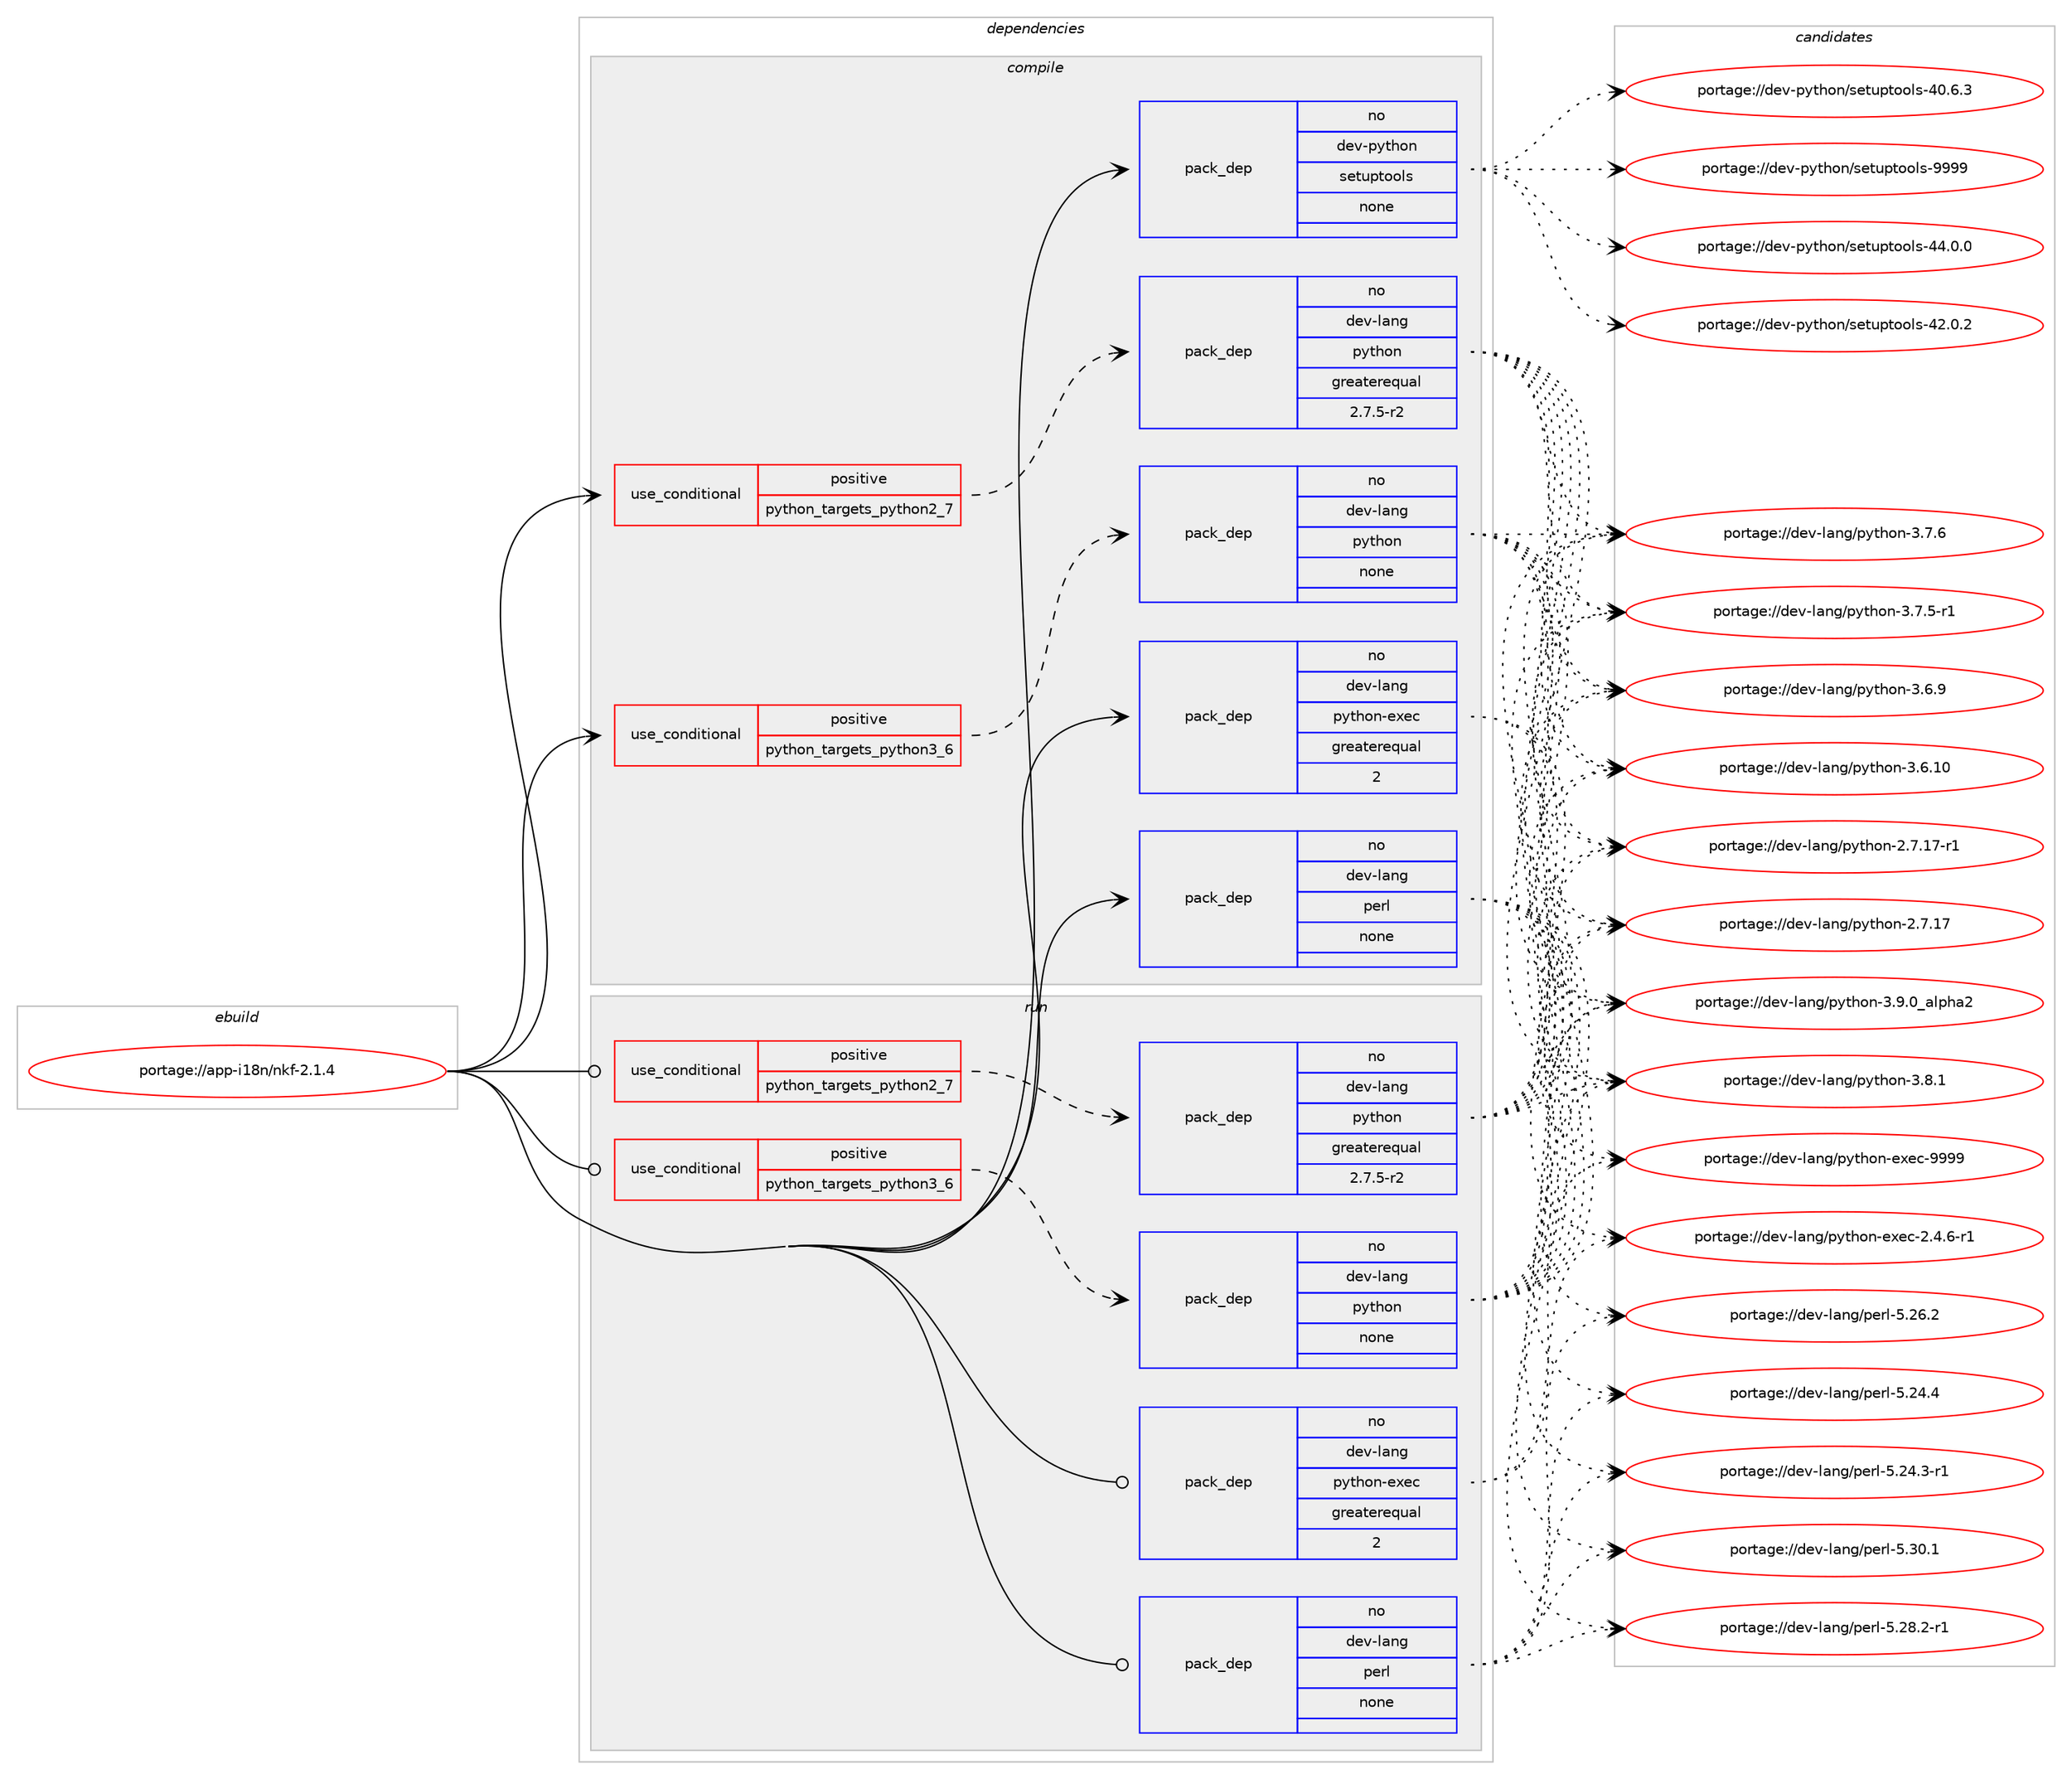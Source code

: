 digraph prolog {

# *************
# Graph options
# *************

newrank=true;
concentrate=true;
compound=true;
graph [rankdir=LR,fontname=Helvetica,fontsize=10,ranksep=1.5];#, ranksep=2.5, nodesep=0.2];
edge  [arrowhead=vee];
node  [fontname=Helvetica,fontsize=10];

# **********
# The ebuild
# **********

subgraph cluster_leftcol {
color=gray;
label=<<i>ebuild</i>>;
id [label="portage://app-i18n/nkf-2.1.4", color=red, width=4, href="../app-i18n/nkf-2.1.4.svg"];
}

# ****************
# The dependencies
# ****************

subgraph cluster_midcol {
color=gray;
label=<<i>dependencies</i>>;
subgraph cluster_compile {
fillcolor="#eeeeee";
style=filled;
label=<<i>compile</i>>;
subgraph cond144655 {
dependency617357 [label=<<TABLE BORDER="0" CELLBORDER="1" CELLSPACING="0" CELLPADDING="4"><TR><TD ROWSPAN="3" CELLPADDING="10">use_conditional</TD></TR><TR><TD>positive</TD></TR><TR><TD>python_targets_python2_7</TD></TR></TABLE>>, shape=none, color=red];
subgraph pack464419 {
dependency617358 [label=<<TABLE BORDER="0" CELLBORDER="1" CELLSPACING="0" CELLPADDING="4" WIDTH="220"><TR><TD ROWSPAN="6" CELLPADDING="30">pack_dep</TD></TR><TR><TD WIDTH="110">no</TD></TR><TR><TD>dev-lang</TD></TR><TR><TD>python</TD></TR><TR><TD>greaterequal</TD></TR><TR><TD>2.7.5-r2</TD></TR></TABLE>>, shape=none, color=blue];
}
dependency617357:e -> dependency617358:w [weight=20,style="dashed",arrowhead="vee"];
}
id:e -> dependency617357:w [weight=20,style="solid",arrowhead="vee"];
subgraph cond144656 {
dependency617359 [label=<<TABLE BORDER="0" CELLBORDER="1" CELLSPACING="0" CELLPADDING="4"><TR><TD ROWSPAN="3" CELLPADDING="10">use_conditional</TD></TR><TR><TD>positive</TD></TR><TR><TD>python_targets_python3_6</TD></TR></TABLE>>, shape=none, color=red];
subgraph pack464420 {
dependency617360 [label=<<TABLE BORDER="0" CELLBORDER="1" CELLSPACING="0" CELLPADDING="4" WIDTH="220"><TR><TD ROWSPAN="6" CELLPADDING="30">pack_dep</TD></TR><TR><TD WIDTH="110">no</TD></TR><TR><TD>dev-lang</TD></TR><TR><TD>python</TD></TR><TR><TD>none</TD></TR><TR><TD></TD></TR></TABLE>>, shape=none, color=blue];
}
dependency617359:e -> dependency617360:w [weight=20,style="dashed",arrowhead="vee"];
}
id:e -> dependency617359:w [weight=20,style="solid",arrowhead="vee"];
subgraph pack464421 {
dependency617361 [label=<<TABLE BORDER="0" CELLBORDER="1" CELLSPACING="0" CELLPADDING="4" WIDTH="220"><TR><TD ROWSPAN="6" CELLPADDING="30">pack_dep</TD></TR><TR><TD WIDTH="110">no</TD></TR><TR><TD>dev-lang</TD></TR><TR><TD>perl</TD></TR><TR><TD>none</TD></TR><TR><TD></TD></TR></TABLE>>, shape=none, color=blue];
}
id:e -> dependency617361:w [weight=20,style="solid",arrowhead="vee"];
subgraph pack464422 {
dependency617362 [label=<<TABLE BORDER="0" CELLBORDER="1" CELLSPACING="0" CELLPADDING="4" WIDTH="220"><TR><TD ROWSPAN="6" CELLPADDING="30">pack_dep</TD></TR><TR><TD WIDTH="110">no</TD></TR><TR><TD>dev-lang</TD></TR><TR><TD>python-exec</TD></TR><TR><TD>greaterequal</TD></TR><TR><TD>2</TD></TR></TABLE>>, shape=none, color=blue];
}
id:e -> dependency617362:w [weight=20,style="solid",arrowhead="vee"];
subgraph pack464423 {
dependency617363 [label=<<TABLE BORDER="0" CELLBORDER="1" CELLSPACING="0" CELLPADDING="4" WIDTH="220"><TR><TD ROWSPAN="6" CELLPADDING="30">pack_dep</TD></TR><TR><TD WIDTH="110">no</TD></TR><TR><TD>dev-python</TD></TR><TR><TD>setuptools</TD></TR><TR><TD>none</TD></TR><TR><TD></TD></TR></TABLE>>, shape=none, color=blue];
}
id:e -> dependency617363:w [weight=20,style="solid",arrowhead="vee"];
}
subgraph cluster_compileandrun {
fillcolor="#eeeeee";
style=filled;
label=<<i>compile and run</i>>;
}
subgraph cluster_run {
fillcolor="#eeeeee";
style=filled;
label=<<i>run</i>>;
subgraph cond144657 {
dependency617364 [label=<<TABLE BORDER="0" CELLBORDER="1" CELLSPACING="0" CELLPADDING="4"><TR><TD ROWSPAN="3" CELLPADDING="10">use_conditional</TD></TR><TR><TD>positive</TD></TR><TR><TD>python_targets_python2_7</TD></TR></TABLE>>, shape=none, color=red];
subgraph pack464424 {
dependency617365 [label=<<TABLE BORDER="0" CELLBORDER="1" CELLSPACING="0" CELLPADDING="4" WIDTH="220"><TR><TD ROWSPAN="6" CELLPADDING="30">pack_dep</TD></TR><TR><TD WIDTH="110">no</TD></TR><TR><TD>dev-lang</TD></TR><TR><TD>python</TD></TR><TR><TD>greaterequal</TD></TR><TR><TD>2.7.5-r2</TD></TR></TABLE>>, shape=none, color=blue];
}
dependency617364:e -> dependency617365:w [weight=20,style="dashed",arrowhead="vee"];
}
id:e -> dependency617364:w [weight=20,style="solid",arrowhead="odot"];
subgraph cond144658 {
dependency617366 [label=<<TABLE BORDER="0" CELLBORDER="1" CELLSPACING="0" CELLPADDING="4"><TR><TD ROWSPAN="3" CELLPADDING="10">use_conditional</TD></TR><TR><TD>positive</TD></TR><TR><TD>python_targets_python3_6</TD></TR></TABLE>>, shape=none, color=red];
subgraph pack464425 {
dependency617367 [label=<<TABLE BORDER="0" CELLBORDER="1" CELLSPACING="0" CELLPADDING="4" WIDTH="220"><TR><TD ROWSPAN="6" CELLPADDING="30">pack_dep</TD></TR><TR><TD WIDTH="110">no</TD></TR><TR><TD>dev-lang</TD></TR><TR><TD>python</TD></TR><TR><TD>none</TD></TR><TR><TD></TD></TR></TABLE>>, shape=none, color=blue];
}
dependency617366:e -> dependency617367:w [weight=20,style="dashed",arrowhead="vee"];
}
id:e -> dependency617366:w [weight=20,style="solid",arrowhead="odot"];
subgraph pack464426 {
dependency617368 [label=<<TABLE BORDER="0" CELLBORDER="1" CELLSPACING="0" CELLPADDING="4" WIDTH="220"><TR><TD ROWSPAN="6" CELLPADDING="30">pack_dep</TD></TR><TR><TD WIDTH="110">no</TD></TR><TR><TD>dev-lang</TD></TR><TR><TD>perl</TD></TR><TR><TD>none</TD></TR><TR><TD></TD></TR></TABLE>>, shape=none, color=blue];
}
id:e -> dependency617368:w [weight=20,style="solid",arrowhead="odot"];
subgraph pack464427 {
dependency617369 [label=<<TABLE BORDER="0" CELLBORDER="1" CELLSPACING="0" CELLPADDING="4" WIDTH="220"><TR><TD ROWSPAN="6" CELLPADDING="30">pack_dep</TD></TR><TR><TD WIDTH="110">no</TD></TR><TR><TD>dev-lang</TD></TR><TR><TD>python-exec</TD></TR><TR><TD>greaterequal</TD></TR><TR><TD>2</TD></TR></TABLE>>, shape=none, color=blue];
}
id:e -> dependency617369:w [weight=20,style="solid",arrowhead="odot"];
}
}

# **************
# The candidates
# **************

subgraph cluster_choices {
rank=same;
color=gray;
label=<<i>candidates</i>>;

subgraph choice464419 {
color=black;
nodesep=1;
choice10010111845108971101034711212111610411111045514657464895971081121049750 [label="portage://dev-lang/python-3.9.0_alpha2", color=red, width=4,href="../dev-lang/python-3.9.0_alpha2.svg"];
choice100101118451089711010347112121116104111110455146564649 [label="portage://dev-lang/python-3.8.1", color=red, width=4,href="../dev-lang/python-3.8.1.svg"];
choice100101118451089711010347112121116104111110455146554654 [label="portage://dev-lang/python-3.7.6", color=red, width=4,href="../dev-lang/python-3.7.6.svg"];
choice1001011184510897110103471121211161041111104551465546534511449 [label="portage://dev-lang/python-3.7.5-r1", color=red, width=4,href="../dev-lang/python-3.7.5-r1.svg"];
choice100101118451089711010347112121116104111110455146544657 [label="portage://dev-lang/python-3.6.9", color=red, width=4,href="../dev-lang/python-3.6.9.svg"];
choice10010111845108971101034711212111610411111045514654464948 [label="portage://dev-lang/python-3.6.10", color=red, width=4,href="../dev-lang/python-3.6.10.svg"];
choice100101118451089711010347112121116104111110455046554649554511449 [label="portage://dev-lang/python-2.7.17-r1", color=red, width=4,href="../dev-lang/python-2.7.17-r1.svg"];
choice10010111845108971101034711212111610411111045504655464955 [label="portage://dev-lang/python-2.7.17", color=red, width=4,href="../dev-lang/python-2.7.17.svg"];
dependency617358:e -> choice10010111845108971101034711212111610411111045514657464895971081121049750:w [style=dotted,weight="100"];
dependency617358:e -> choice100101118451089711010347112121116104111110455146564649:w [style=dotted,weight="100"];
dependency617358:e -> choice100101118451089711010347112121116104111110455146554654:w [style=dotted,weight="100"];
dependency617358:e -> choice1001011184510897110103471121211161041111104551465546534511449:w [style=dotted,weight="100"];
dependency617358:e -> choice100101118451089711010347112121116104111110455146544657:w [style=dotted,weight="100"];
dependency617358:e -> choice10010111845108971101034711212111610411111045514654464948:w [style=dotted,weight="100"];
dependency617358:e -> choice100101118451089711010347112121116104111110455046554649554511449:w [style=dotted,weight="100"];
dependency617358:e -> choice10010111845108971101034711212111610411111045504655464955:w [style=dotted,weight="100"];
}
subgraph choice464420 {
color=black;
nodesep=1;
choice10010111845108971101034711212111610411111045514657464895971081121049750 [label="portage://dev-lang/python-3.9.0_alpha2", color=red, width=4,href="../dev-lang/python-3.9.0_alpha2.svg"];
choice100101118451089711010347112121116104111110455146564649 [label="portage://dev-lang/python-3.8.1", color=red, width=4,href="../dev-lang/python-3.8.1.svg"];
choice100101118451089711010347112121116104111110455146554654 [label="portage://dev-lang/python-3.7.6", color=red, width=4,href="../dev-lang/python-3.7.6.svg"];
choice1001011184510897110103471121211161041111104551465546534511449 [label="portage://dev-lang/python-3.7.5-r1", color=red, width=4,href="../dev-lang/python-3.7.5-r1.svg"];
choice100101118451089711010347112121116104111110455146544657 [label="portage://dev-lang/python-3.6.9", color=red, width=4,href="../dev-lang/python-3.6.9.svg"];
choice10010111845108971101034711212111610411111045514654464948 [label="portage://dev-lang/python-3.6.10", color=red, width=4,href="../dev-lang/python-3.6.10.svg"];
choice100101118451089711010347112121116104111110455046554649554511449 [label="portage://dev-lang/python-2.7.17-r1", color=red, width=4,href="../dev-lang/python-2.7.17-r1.svg"];
choice10010111845108971101034711212111610411111045504655464955 [label="portage://dev-lang/python-2.7.17", color=red, width=4,href="../dev-lang/python-2.7.17.svg"];
dependency617360:e -> choice10010111845108971101034711212111610411111045514657464895971081121049750:w [style=dotted,weight="100"];
dependency617360:e -> choice100101118451089711010347112121116104111110455146564649:w [style=dotted,weight="100"];
dependency617360:e -> choice100101118451089711010347112121116104111110455146554654:w [style=dotted,weight="100"];
dependency617360:e -> choice1001011184510897110103471121211161041111104551465546534511449:w [style=dotted,weight="100"];
dependency617360:e -> choice100101118451089711010347112121116104111110455146544657:w [style=dotted,weight="100"];
dependency617360:e -> choice10010111845108971101034711212111610411111045514654464948:w [style=dotted,weight="100"];
dependency617360:e -> choice100101118451089711010347112121116104111110455046554649554511449:w [style=dotted,weight="100"];
dependency617360:e -> choice10010111845108971101034711212111610411111045504655464955:w [style=dotted,weight="100"];
}
subgraph choice464421 {
color=black;
nodesep=1;
choice10010111845108971101034711210111410845534651484649 [label="portage://dev-lang/perl-5.30.1", color=red, width=4,href="../dev-lang/perl-5.30.1.svg"];
choice100101118451089711010347112101114108455346505646504511449 [label="portage://dev-lang/perl-5.28.2-r1", color=red, width=4,href="../dev-lang/perl-5.28.2-r1.svg"];
choice10010111845108971101034711210111410845534650544650 [label="portage://dev-lang/perl-5.26.2", color=red, width=4,href="../dev-lang/perl-5.26.2.svg"];
choice10010111845108971101034711210111410845534650524652 [label="portage://dev-lang/perl-5.24.4", color=red, width=4,href="../dev-lang/perl-5.24.4.svg"];
choice100101118451089711010347112101114108455346505246514511449 [label="portage://dev-lang/perl-5.24.3-r1", color=red, width=4,href="../dev-lang/perl-5.24.3-r1.svg"];
dependency617361:e -> choice10010111845108971101034711210111410845534651484649:w [style=dotted,weight="100"];
dependency617361:e -> choice100101118451089711010347112101114108455346505646504511449:w [style=dotted,weight="100"];
dependency617361:e -> choice10010111845108971101034711210111410845534650544650:w [style=dotted,weight="100"];
dependency617361:e -> choice10010111845108971101034711210111410845534650524652:w [style=dotted,weight="100"];
dependency617361:e -> choice100101118451089711010347112101114108455346505246514511449:w [style=dotted,weight="100"];
}
subgraph choice464422 {
color=black;
nodesep=1;
choice10010111845108971101034711212111610411111045101120101994557575757 [label="portage://dev-lang/python-exec-9999", color=red, width=4,href="../dev-lang/python-exec-9999.svg"];
choice10010111845108971101034711212111610411111045101120101994550465246544511449 [label="portage://dev-lang/python-exec-2.4.6-r1", color=red, width=4,href="../dev-lang/python-exec-2.4.6-r1.svg"];
dependency617362:e -> choice10010111845108971101034711212111610411111045101120101994557575757:w [style=dotted,weight="100"];
dependency617362:e -> choice10010111845108971101034711212111610411111045101120101994550465246544511449:w [style=dotted,weight="100"];
}
subgraph choice464423 {
color=black;
nodesep=1;
choice10010111845112121116104111110471151011161171121161111111081154557575757 [label="portage://dev-python/setuptools-9999", color=red, width=4,href="../dev-python/setuptools-9999.svg"];
choice100101118451121211161041111104711510111611711211611111110811545525246484648 [label="portage://dev-python/setuptools-44.0.0", color=red, width=4,href="../dev-python/setuptools-44.0.0.svg"];
choice100101118451121211161041111104711510111611711211611111110811545525046484650 [label="portage://dev-python/setuptools-42.0.2", color=red, width=4,href="../dev-python/setuptools-42.0.2.svg"];
choice100101118451121211161041111104711510111611711211611111110811545524846544651 [label="portage://dev-python/setuptools-40.6.3", color=red, width=4,href="../dev-python/setuptools-40.6.3.svg"];
dependency617363:e -> choice10010111845112121116104111110471151011161171121161111111081154557575757:w [style=dotted,weight="100"];
dependency617363:e -> choice100101118451121211161041111104711510111611711211611111110811545525246484648:w [style=dotted,weight="100"];
dependency617363:e -> choice100101118451121211161041111104711510111611711211611111110811545525046484650:w [style=dotted,weight="100"];
dependency617363:e -> choice100101118451121211161041111104711510111611711211611111110811545524846544651:w [style=dotted,weight="100"];
}
subgraph choice464424 {
color=black;
nodesep=1;
choice10010111845108971101034711212111610411111045514657464895971081121049750 [label="portage://dev-lang/python-3.9.0_alpha2", color=red, width=4,href="../dev-lang/python-3.9.0_alpha2.svg"];
choice100101118451089711010347112121116104111110455146564649 [label="portage://dev-lang/python-3.8.1", color=red, width=4,href="../dev-lang/python-3.8.1.svg"];
choice100101118451089711010347112121116104111110455146554654 [label="portage://dev-lang/python-3.7.6", color=red, width=4,href="../dev-lang/python-3.7.6.svg"];
choice1001011184510897110103471121211161041111104551465546534511449 [label="portage://dev-lang/python-3.7.5-r1", color=red, width=4,href="../dev-lang/python-3.7.5-r1.svg"];
choice100101118451089711010347112121116104111110455146544657 [label="portage://dev-lang/python-3.6.9", color=red, width=4,href="../dev-lang/python-3.6.9.svg"];
choice10010111845108971101034711212111610411111045514654464948 [label="portage://dev-lang/python-3.6.10", color=red, width=4,href="../dev-lang/python-3.6.10.svg"];
choice100101118451089711010347112121116104111110455046554649554511449 [label="portage://dev-lang/python-2.7.17-r1", color=red, width=4,href="../dev-lang/python-2.7.17-r1.svg"];
choice10010111845108971101034711212111610411111045504655464955 [label="portage://dev-lang/python-2.7.17", color=red, width=4,href="../dev-lang/python-2.7.17.svg"];
dependency617365:e -> choice10010111845108971101034711212111610411111045514657464895971081121049750:w [style=dotted,weight="100"];
dependency617365:e -> choice100101118451089711010347112121116104111110455146564649:w [style=dotted,weight="100"];
dependency617365:e -> choice100101118451089711010347112121116104111110455146554654:w [style=dotted,weight="100"];
dependency617365:e -> choice1001011184510897110103471121211161041111104551465546534511449:w [style=dotted,weight="100"];
dependency617365:e -> choice100101118451089711010347112121116104111110455146544657:w [style=dotted,weight="100"];
dependency617365:e -> choice10010111845108971101034711212111610411111045514654464948:w [style=dotted,weight="100"];
dependency617365:e -> choice100101118451089711010347112121116104111110455046554649554511449:w [style=dotted,weight="100"];
dependency617365:e -> choice10010111845108971101034711212111610411111045504655464955:w [style=dotted,weight="100"];
}
subgraph choice464425 {
color=black;
nodesep=1;
choice10010111845108971101034711212111610411111045514657464895971081121049750 [label="portage://dev-lang/python-3.9.0_alpha2", color=red, width=4,href="../dev-lang/python-3.9.0_alpha2.svg"];
choice100101118451089711010347112121116104111110455146564649 [label="portage://dev-lang/python-3.8.1", color=red, width=4,href="../dev-lang/python-3.8.1.svg"];
choice100101118451089711010347112121116104111110455146554654 [label="portage://dev-lang/python-3.7.6", color=red, width=4,href="../dev-lang/python-3.7.6.svg"];
choice1001011184510897110103471121211161041111104551465546534511449 [label="portage://dev-lang/python-3.7.5-r1", color=red, width=4,href="../dev-lang/python-3.7.5-r1.svg"];
choice100101118451089711010347112121116104111110455146544657 [label="portage://dev-lang/python-3.6.9", color=red, width=4,href="../dev-lang/python-3.6.9.svg"];
choice10010111845108971101034711212111610411111045514654464948 [label="portage://dev-lang/python-3.6.10", color=red, width=4,href="../dev-lang/python-3.6.10.svg"];
choice100101118451089711010347112121116104111110455046554649554511449 [label="portage://dev-lang/python-2.7.17-r1", color=red, width=4,href="../dev-lang/python-2.7.17-r1.svg"];
choice10010111845108971101034711212111610411111045504655464955 [label="portage://dev-lang/python-2.7.17", color=red, width=4,href="../dev-lang/python-2.7.17.svg"];
dependency617367:e -> choice10010111845108971101034711212111610411111045514657464895971081121049750:w [style=dotted,weight="100"];
dependency617367:e -> choice100101118451089711010347112121116104111110455146564649:w [style=dotted,weight="100"];
dependency617367:e -> choice100101118451089711010347112121116104111110455146554654:w [style=dotted,weight="100"];
dependency617367:e -> choice1001011184510897110103471121211161041111104551465546534511449:w [style=dotted,weight="100"];
dependency617367:e -> choice100101118451089711010347112121116104111110455146544657:w [style=dotted,weight="100"];
dependency617367:e -> choice10010111845108971101034711212111610411111045514654464948:w [style=dotted,weight="100"];
dependency617367:e -> choice100101118451089711010347112121116104111110455046554649554511449:w [style=dotted,weight="100"];
dependency617367:e -> choice10010111845108971101034711212111610411111045504655464955:w [style=dotted,weight="100"];
}
subgraph choice464426 {
color=black;
nodesep=1;
choice10010111845108971101034711210111410845534651484649 [label="portage://dev-lang/perl-5.30.1", color=red, width=4,href="../dev-lang/perl-5.30.1.svg"];
choice100101118451089711010347112101114108455346505646504511449 [label="portage://dev-lang/perl-5.28.2-r1", color=red, width=4,href="../dev-lang/perl-5.28.2-r1.svg"];
choice10010111845108971101034711210111410845534650544650 [label="portage://dev-lang/perl-5.26.2", color=red, width=4,href="../dev-lang/perl-5.26.2.svg"];
choice10010111845108971101034711210111410845534650524652 [label="portage://dev-lang/perl-5.24.4", color=red, width=4,href="../dev-lang/perl-5.24.4.svg"];
choice100101118451089711010347112101114108455346505246514511449 [label="portage://dev-lang/perl-5.24.3-r1", color=red, width=4,href="../dev-lang/perl-5.24.3-r1.svg"];
dependency617368:e -> choice10010111845108971101034711210111410845534651484649:w [style=dotted,weight="100"];
dependency617368:e -> choice100101118451089711010347112101114108455346505646504511449:w [style=dotted,weight="100"];
dependency617368:e -> choice10010111845108971101034711210111410845534650544650:w [style=dotted,weight="100"];
dependency617368:e -> choice10010111845108971101034711210111410845534650524652:w [style=dotted,weight="100"];
dependency617368:e -> choice100101118451089711010347112101114108455346505246514511449:w [style=dotted,weight="100"];
}
subgraph choice464427 {
color=black;
nodesep=1;
choice10010111845108971101034711212111610411111045101120101994557575757 [label="portage://dev-lang/python-exec-9999", color=red, width=4,href="../dev-lang/python-exec-9999.svg"];
choice10010111845108971101034711212111610411111045101120101994550465246544511449 [label="portage://dev-lang/python-exec-2.4.6-r1", color=red, width=4,href="../dev-lang/python-exec-2.4.6-r1.svg"];
dependency617369:e -> choice10010111845108971101034711212111610411111045101120101994557575757:w [style=dotted,weight="100"];
dependency617369:e -> choice10010111845108971101034711212111610411111045101120101994550465246544511449:w [style=dotted,weight="100"];
}
}

}
